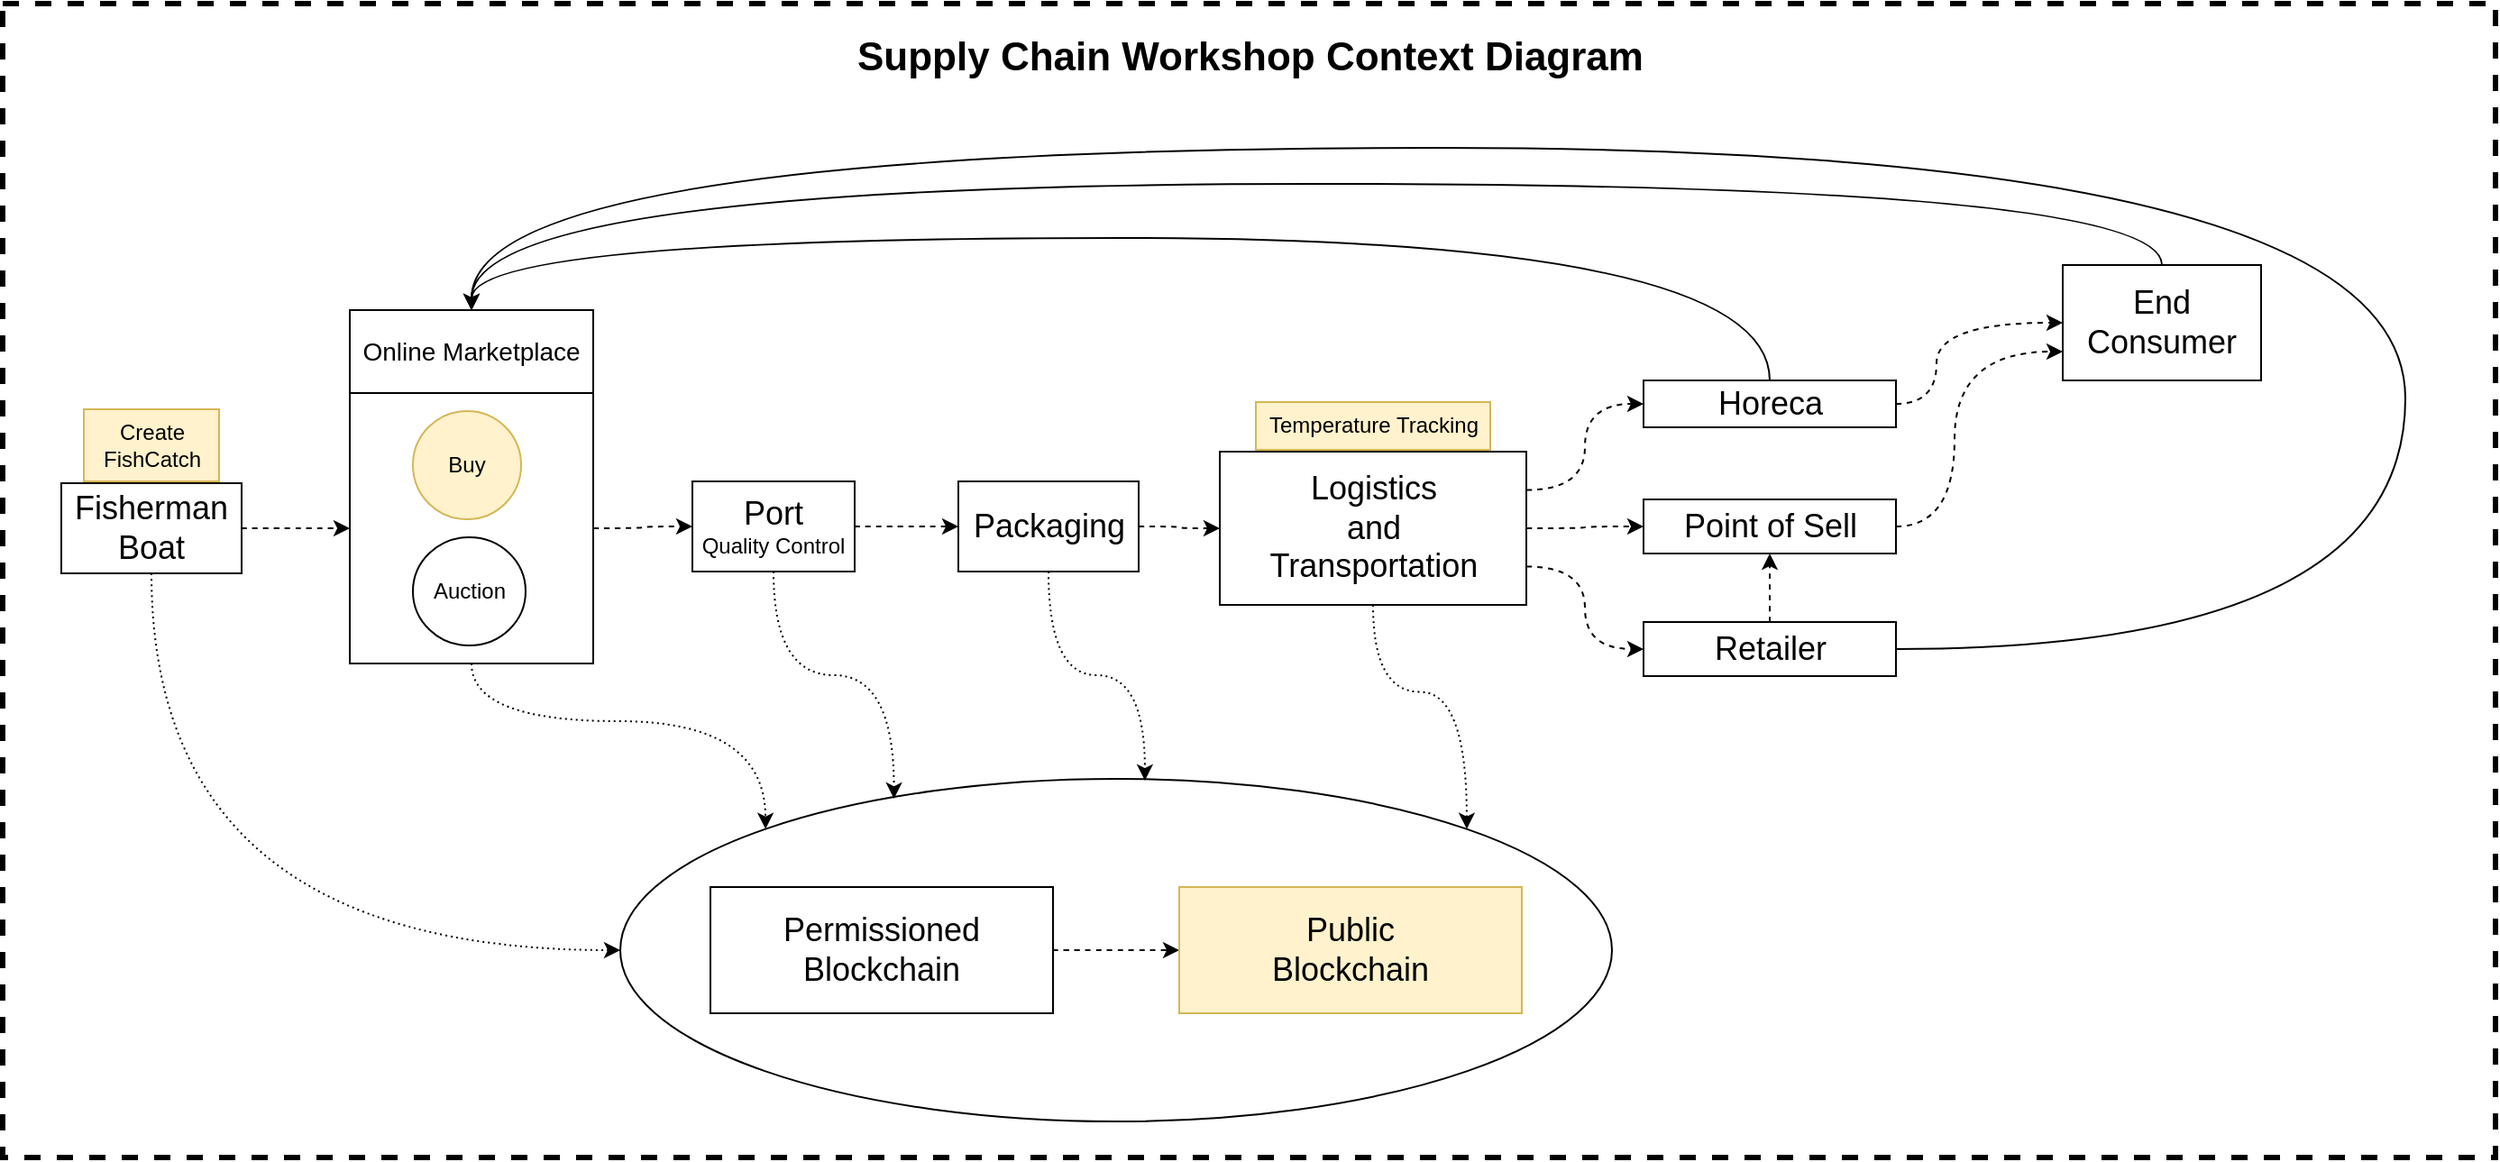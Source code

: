 <mxfile version="14.2.9" type="github"><diagram id="F63qxxFQfJSW2AErVCK4" name="Page-1"><mxGraphModel dx="1422" dy="1805" grid="1" gridSize="10" guides="1" tooltips="1" connect="1" arrows="1" fold="1" page="1" pageScale="1" pageWidth="850" pageHeight="1100" math="0" shadow="0"><root><mxCell id="0"/><mxCell id="1" parent="0"/><mxCell id="bY4RWsVSH2ueUhnP1kT4-61" value="" style="rounded=0;whiteSpace=wrap;html=1;dashed=1;strokeWidth=3;" vertex="1" parent="1"><mxGeometry x="67.5" y="-130" width="1382.5" height="640" as="geometry"/></mxCell><mxCell id="bY4RWsVSH2ueUhnP1kT4-73" value="" style="ellipse;whiteSpace=wrap;html=1;strokeWidth=1;" vertex="1" parent="1"><mxGeometry x="410" y="300" width="550" height="190" as="geometry"/></mxCell><mxCell id="bY4RWsVSH2ueUhnP1kT4-36" style="edgeStyle=orthogonalEdgeStyle;curved=1;rounded=0;orthogonalLoop=1;jettySize=auto;html=1;exitX=1;exitY=0.5;exitDx=0;exitDy=0;entryX=0;entryY=0.5;entryDx=0;entryDy=0;dashed=1;" edge="1" parent="1" source="bY4RWsVSH2ueUhnP1kT4-34" target="bY4RWsVSH2ueUhnP1kT4-3"><mxGeometry relative="1" as="geometry"/></mxCell><mxCell id="bY4RWsVSH2ueUhnP1kT4-82" style="edgeStyle=orthogonalEdgeStyle;curved=1;rounded=0;orthogonalLoop=1;jettySize=auto;html=1;exitX=0.5;exitY=1;exitDx=0;exitDy=0;entryX=0;entryY=0;entryDx=0;entryDy=0;dashed=1;dashPattern=1 2;" edge="1" parent="1" source="bY4RWsVSH2ueUhnP1kT4-34" target="bY4RWsVSH2ueUhnP1kT4-73"><mxGeometry relative="1" as="geometry"/></mxCell><mxCell id="bY4RWsVSH2ueUhnP1kT4-34" value="" style="rounded=0;whiteSpace=wrap;html=1;" vertex="1" parent="1"><mxGeometry x="260" y="86" width="135" height="150" as="geometry"/></mxCell><mxCell id="bY4RWsVSH2ueUhnP1kT4-35" style="edgeStyle=orthogonalEdgeStyle;curved=1;rounded=0;orthogonalLoop=1;jettySize=auto;html=1;exitX=1;exitY=0.5;exitDx=0;exitDy=0;entryX=0;entryY=0.5;entryDx=0;entryDy=0;dashed=1;" edge="1" parent="1" source="bY4RWsVSH2ueUhnP1kT4-1" target="bY4RWsVSH2ueUhnP1kT4-34"><mxGeometry relative="1" as="geometry"/></mxCell><mxCell id="bY4RWsVSH2ueUhnP1kT4-79" style="edgeStyle=orthogonalEdgeStyle;curved=1;rounded=0;orthogonalLoop=1;jettySize=auto;html=1;exitX=0.5;exitY=1;exitDx=0;exitDy=0;entryX=0;entryY=0.5;entryDx=0;entryDy=0;dashed=1;dashPattern=1 2;" edge="1" parent="1" source="bY4RWsVSH2ueUhnP1kT4-1" target="bY4RWsVSH2ueUhnP1kT4-73"><mxGeometry relative="1" as="geometry"/></mxCell><mxCell id="bY4RWsVSH2ueUhnP1kT4-1" value="&lt;font style=&quot;font-size: 18px&quot;&gt;Fisherman&lt;br&gt;Boat&lt;/font&gt;" style="rounded=0;whiteSpace=wrap;html=1;" vertex="1" parent="1"><mxGeometry x="100" y="136" width="100" height="50" as="geometry"/></mxCell><mxCell id="bY4RWsVSH2ueUhnP1kT4-2" value="Create FishCatch" style="rounded=0;whiteSpace=wrap;html=1;fillColor=#fff2cc;strokeColor=#d6b656;" vertex="1" parent="1"><mxGeometry x="112.5" y="95" width="75" height="40" as="geometry"/></mxCell><mxCell id="bY4RWsVSH2ueUhnP1kT4-17" style="edgeStyle=orthogonalEdgeStyle;curved=1;rounded=0;orthogonalLoop=1;jettySize=auto;html=1;exitX=1;exitY=0.5;exitDx=0;exitDy=0;dashed=1;" edge="1" parent="1" source="bY4RWsVSH2ueUhnP1kT4-3" target="bY4RWsVSH2ueUhnP1kT4-15"><mxGeometry relative="1" as="geometry"/></mxCell><mxCell id="bY4RWsVSH2ueUhnP1kT4-80" style="edgeStyle=orthogonalEdgeStyle;curved=1;rounded=0;orthogonalLoop=1;jettySize=auto;html=1;exitX=0.5;exitY=1;exitDx=0;exitDy=0;entryX=0.276;entryY=0.058;entryDx=0;entryDy=0;entryPerimeter=0;dashed=1;dashPattern=1 2;" edge="1" parent="1" source="bY4RWsVSH2ueUhnP1kT4-3" target="bY4RWsVSH2ueUhnP1kT4-73"><mxGeometry relative="1" as="geometry"/></mxCell><mxCell id="bY4RWsVSH2ueUhnP1kT4-3" value="&lt;font&gt;&lt;font style=&quot;font-size: 18px&quot;&gt;Port&lt;br&gt;&lt;/font&gt;Quality Control&lt;br&gt;&lt;/font&gt;" style="rounded=0;whiteSpace=wrap;html=1;" vertex="1" parent="1"><mxGeometry x="450" y="135" width="90" height="50" as="geometry"/></mxCell><mxCell id="bY4RWsVSH2ueUhnP1kT4-9" value="&lt;span style=&quot;font-family: &amp;#34;helvetica&amp;#34;&quot;&gt;&lt;font style=&quot;font-size: 14px&quot;&gt;Online Marketplace&lt;/font&gt;&lt;/span&gt;" style="rounded=0;whiteSpace=wrap;html=1;" vertex="1" parent="1"><mxGeometry x="260" y="40" width="135" height="46" as="geometry"/></mxCell><mxCell id="bY4RWsVSH2ueUhnP1kT4-19" style="edgeStyle=orthogonalEdgeStyle;curved=1;rounded=0;orthogonalLoop=1;jettySize=auto;html=1;exitX=1;exitY=0.5;exitDx=0;exitDy=0;entryX=0;entryY=0.5;entryDx=0;entryDy=0;dashed=1;" edge="1" parent="1" source="bY4RWsVSH2ueUhnP1kT4-15" target="bY4RWsVSH2ueUhnP1kT4-18"><mxGeometry relative="1" as="geometry"/></mxCell><mxCell id="bY4RWsVSH2ueUhnP1kT4-77" style="edgeStyle=orthogonalEdgeStyle;curved=1;rounded=0;orthogonalLoop=1;jettySize=auto;html=1;exitX=0.5;exitY=1;exitDx=0;exitDy=0;dashed=1;dashPattern=1 2;entryX=0.529;entryY=0.005;entryDx=0;entryDy=0;entryPerimeter=0;" edge="1" parent="1" source="bY4RWsVSH2ueUhnP1kT4-15" target="bY4RWsVSH2ueUhnP1kT4-73"><mxGeometry relative="1" as="geometry"><mxPoint x="690" y="300" as="targetPoint"/></mxGeometry></mxCell><mxCell id="bY4RWsVSH2ueUhnP1kT4-15" value="&lt;font&gt;&lt;font style=&quot;font-size: 18px&quot;&gt;Packaging&lt;/font&gt;&lt;br&gt;&lt;/font&gt;" style="rounded=0;whiteSpace=wrap;html=1;" vertex="1" parent="1"><mxGeometry x="597.5" y="135" width="100" height="50" as="geometry"/></mxCell><mxCell id="bY4RWsVSH2ueUhnP1kT4-28" style="edgeStyle=orthogonalEdgeStyle;curved=1;rounded=0;orthogonalLoop=1;jettySize=auto;html=1;exitX=1;exitY=0.25;exitDx=0;exitDy=0;entryX=0;entryY=0.5;entryDx=0;entryDy=0;dashed=1;" edge="1" parent="1" source="bY4RWsVSH2ueUhnP1kT4-18" target="bY4RWsVSH2ueUhnP1kT4-25"><mxGeometry relative="1" as="geometry"/></mxCell><mxCell id="bY4RWsVSH2ueUhnP1kT4-29" style="edgeStyle=orthogonalEdgeStyle;curved=1;rounded=0;orthogonalLoop=1;jettySize=auto;html=1;exitX=1;exitY=0.5;exitDx=0;exitDy=0;entryX=0;entryY=0.5;entryDx=0;entryDy=0;dashed=1;" edge="1" parent="1" source="bY4RWsVSH2ueUhnP1kT4-18" target="bY4RWsVSH2ueUhnP1kT4-26"><mxGeometry relative="1" as="geometry"/></mxCell><mxCell id="bY4RWsVSH2ueUhnP1kT4-30" style="edgeStyle=orthogonalEdgeStyle;curved=1;rounded=0;orthogonalLoop=1;jettySize=auto;html=1;exitX=1;exitY=0.75;exitDx=0;exitDy=0;entryX=0;entryY=0.5;entryDx=0;entryDy=0;dashed=1;" edge="1" parent="1" source="bY4RWsVSH2ueUhnP1kT4-18" target="bY4RWsVSH2ueUhnP1kT4-27"><mxGeometry relative="1" as="geometry"/></mxCell><mxCell id="bY4RWsVSH2ueUhnP1kT4-78" style="edgeStyle=orthogonalEdgeStyle;curved=1;rounded=0;orthogonalLoop=1;jettySize=auto;html=1;exitX=0.5;exitY=1;exitDx=0;exitDy=0;dashed=1;dashPattern=1 2;entryX=1;entryY=0;entryDx=0;entryDy=0;" edge="1" parent="1" source="bY4RWsVSH2ueUhnP1kT4-18" target="bY4RWsVSH2ueUhnP1kT4-73"><mxGeometry relative="1" as="geometry"><mxPoint x="690" y="300" as="targetPoint"/></mxGeometry></mxCell><mxCell id="bY4RWsVSH2ueUhnP1kT4-18" value="&lt;font&gt;&lt;font style=&quot;font-size: 18px&quot;&gt;Logistics&lt;br&gt;and&lt;br&gt;Transportation&lt;/font&gt;&lt;br&gt;&lt;/font&gt;" style="rounded=0;whiteSpace=wrap;html=1;" vertex="1" parent="1"><mxGeometry x="742.5" y="118.5" width="170" height="85" as="geometry"/></mxCell><mxCell id="bY4RWsVSH2ueUhnP1kT4-41" style="edgeStyle=orthogonalEdgeStyle;curved=1;rounded=0;orthogonalLoop=1;jettySize=auto;html=1;exitX=1;exitY=0.5;exitDx=0;exitDy=0;entryX=0;entryY=0.5;entryDx=0;entryDy=0;dashed=1;" edge="1" parent="1" source="bY4RWsVSH2ueUhnP1kT4-25" target="bY4RWsVSH2ueUhnP1kT4-37"><mxGeometry relative="1" as="geometry"><Array as="points"><mxPoint x="1140" y="92"/><mxPoint x="1140" y="47"/></Array></mxGeometry></mxCell><mxCell id="bY4RWsVSH2ueUhnP1kT4-45" style="edgeStyle=orthogonalEdgeStyle;curved=1;rounded=0;orthogonalLoop=1;jettySize=auto;html=1;exitX=0.5;exitY=0;exitDx=0;exitDy=0;entryX=0.5;entryY=0;entryDx=0;entryDy=0;" edge="1" parent="1" source="bY4RWsVSH2ueUhnP1kT4-25" target="bY4RWsVSH2ueUhnP1kT4-9"><mxGeometry relative="1" as="geometry"><Array as="points"><mxPoint x="1048"/><mxPoint x="328"/></Array></mxGeometry></mxCell><mxCell id="bY4RWsVSH2ueUhnP1kT4-25" value="&lt;font&gt;&lt;font style=&quot;font-size: 18px&quot;&gt;Horeca&lt;/font&gt;&lt;br&gt;&lt;/font&gt;" style="rounded=0;whiteSpace=wrap;html=1;" vertex="1" parent="1"><mxGeometry x="977.5" y="79" width="140" height="26" as="geometry"/></mxCell><mxCell id="bY4RWsVSH2ueUhnP1kT4-42" style="edgeStyle=orthogonalEdgeStyle;curved=1;rounded=0;orthogonalLoop=1;jettySize=auto;html=1;exitX=1;exitY=0.5;exitDx=0;exitDy=0;entryX=0;entryY=0.75;entryDx=0;entryDy=0;dashed=1;" edge="1" parent="1" source="bY4RWsVSH2ueUhnP1kT4-26" target="bY4RWsVSH2ueUhnP1kT4-37"><mxGeometry relative="1" as="geometry"><Array as="points"><mxPoint x="1150" y="160"/><mxPoint x="1150" y="63"/></Array></mxGeometry></mxCell><mxCell id="bY4RWsVSH2ueUhnP1kT4-26" value="&lt;font&gt;&lt;font style=&quot;font-size: 18px&quot;&gt;Point of Sell&lt;/font&gt;&lt;br&gt;&lt;/font&gt;" style="rounded=0;whiteSpace=wrap;html=1;" vertex="1" parent="1"><mxGeometry x="977.5" y="145" width="140" height="30" as="geometry"/></mxCell><mxCell id="bY4RWsVSH2ueUhnP1kT4-43" style="edgeStyle=orthogonalEdgeStyle;curved=1;rounded=0;orthogonalLoop=1;jettySize=auto;html=1;exitX=0.5;exitY=0;exitDx=0;exitDy=0;entryX=0.5;entryY=1;entryDx=0;entryDy=0;dashed=1;" edge="1" parent="1" source="bY4RWsVSH2ueUhnP1kT4-27" target="bY4RWsVSH2ueUhnP1kT4-26"><mxGeometry relative="1" as="geometry"/></mxCell><mxCell id="bY4RWsVSH2ueUhnP1kT4-47" style="edgeStyle=orthogonalEdgeStyle;curved=1;rounded=0;orthogonalLoop=1;jettySize=auto;html=1;exitX=1;exitY=0.5;exitDx=0;exitDy=0;entryX=0.5;entryY=0;entryDx=0;entryDy=0;" edge="1" parent="1" source="bY4RWsVSH2ueUhnP1kT4-27" target="bY4RWsVSH2ueUhnP1kT4-9"><mxGeometry relative="1" as="geometry"><Array as="points"><mxPoint x="1400" y="228"/><mxPoint x="1400" y="-50"/><mxPoint x="328" y="-50"/></Array></mxGeometry></mxCell><mxCell id="bY4RWsVSH2ueUhnP1kT4-27" value="&lt;font&gt;&lt;font style=&quot;font-size: 18px&quot;&gt;Retailer&lt;/font&gt;&lt;br&gt;&lt;/font&gt;" style="rounded=0;whiteSpace=wrap;html=1;" vertex="1" parent="1"><mxGeometry x="977.5" y="213" width="140" height="30" as="geometry"/></mxCell><mxCell id="bY4RWsVSH2ueUhnP1kT4-32" value="Buy" style="ellipse;whiteSpace=wrap;html=1;fillColor=#fff2cc;strokeColor=#d6b656;" vertex="1" parent="1"><mxGeometry x="295" y="96" width="60" height="60" as="geometry"/></mxCell><mxCell id="bY4RWsVSH2ueUhnP1kT4-33" value="Auction" style="ellipse;whiteSpace=wrap;html=1;" vertex="1" parent="1"><mxGeometry x="295" y="166" width="62.5" height="60" as="geometry"/></mxCell><mxCell id="bY4RWsVSH2ueUhnP1kT4-46" style="edgeStyle=orthogonalEdgeStyle;curved=1;rounded=0;orthogonalLoop=1;jettySize=auto;html=1;exitX=0.5;exitY=0;exitDx=0;exitDy=0;entryX=0.5;entryY=0;entryDx=0;entryDy=0;" edge="1" parent="1" source="bY4RWsVSH2ueUhnP1kT4-37" target="bY4RWsVSH2ueUhnP1kT4-9"><mxGeometry relative="1" as="geometry"><Array as="points"><mxPoint x="1265" y="-30"/><mxPoint x="328" y="-30"/></Array></mxGeometry></mxCell><mxCell id="bY4RWsVSH2ueUhnP1kT4-37" value="&lt;font&gt;&lt;font style=&quot;font-size: 18px&quot;&gt;End Consumer&lt;/font&gt;&lt;br&gt;&lt;/font&gt;" style="rounded=0;whiteSpace=wrap;html=1;" vertex="1" parent="1"><mxGeometry x="1210" y="15" width="110" height="64" as="geometry"/></mxCell><mxCell id="bY4RWsVSH2ueUhnP1kT4-53" value="Temperature Tracking" style="rounded=0;whiteSpace=wrap;html=1;fillColor=#fff2cc;strokeColor=#d6b656;" vertex="1" parent="1"><mxGeometry x="762.5" y="91" width="130" height="26.5" as="geometry"/></mxCell><mxCell id="bY4RWsVSH2ueUhnP1kT4-60" value="&lt;font style=&quot;font-size: 22px&quot;&gt;&lt;b&gt;Supply Chain Workshop Context Diagram&lt;/b&gt;&lt;/font&gt;" style="text;html=1;strokeColor=none;fillColor=none;align=center;verticalAlign=middle;whiteSpace=wrap;rounded=0;" vertex="1" parent="1"><mxGeometry x="67.5" y="-120" width="1382.5" height="40" as="geometry"/></mxCell><mxCell id="bY4RWsVSH2ueUhnP1kT4-72" style="edgeStyle=orthogonalEdgeStyle;curved=1;rounded=0;orthogonalLoop=1;jettySize=auto;html=1;exitX=1;exitY=0.5;exitDx=0;exitDy=0;entryX=0;entryY=0.5;entryDx=0;entryDy=0;dashed=1;" edge="1" parent="1" source="bY4RWsVSH2ueUhnP1kT4-69" target="bY4RWsVSH2ueUhnP1kT4-70"><mxGeometry relative="1" as="geometry"/></mxCell><mxCell id="bY4RWsVSH2ueUhnP1kT4-69" value="&lt;span style=&quot;font-size: 18px&quot;&gt;Permissioned&lt;br&gt;Blockchain&lt;/span&gt;" style="rounded=0;whiteSpace=wrap;html=1;" vertex="1" parent="1"><mxGeometry x="460" y="360" width="190" height="70" as="geometry"/></mxCell><mxCell id="bY4RWsVSH2ueUhnP1kT4-70" value="&lt;span style=&quot;font-size: 18px&quot;&gt;Public&lt;br&gt;Blockchain&lt;/span&gt;" style="rounded=0;whiteSpace=wrap;html=1;fillColor=#fff2cc;strokeColor=#d6b656;" vertex="1" parent="1"><mxGeometry x="720" y="360" width="190" height="70" as="geometry"/></mxCell></root></mxGraphModel></diagram></mxfile>